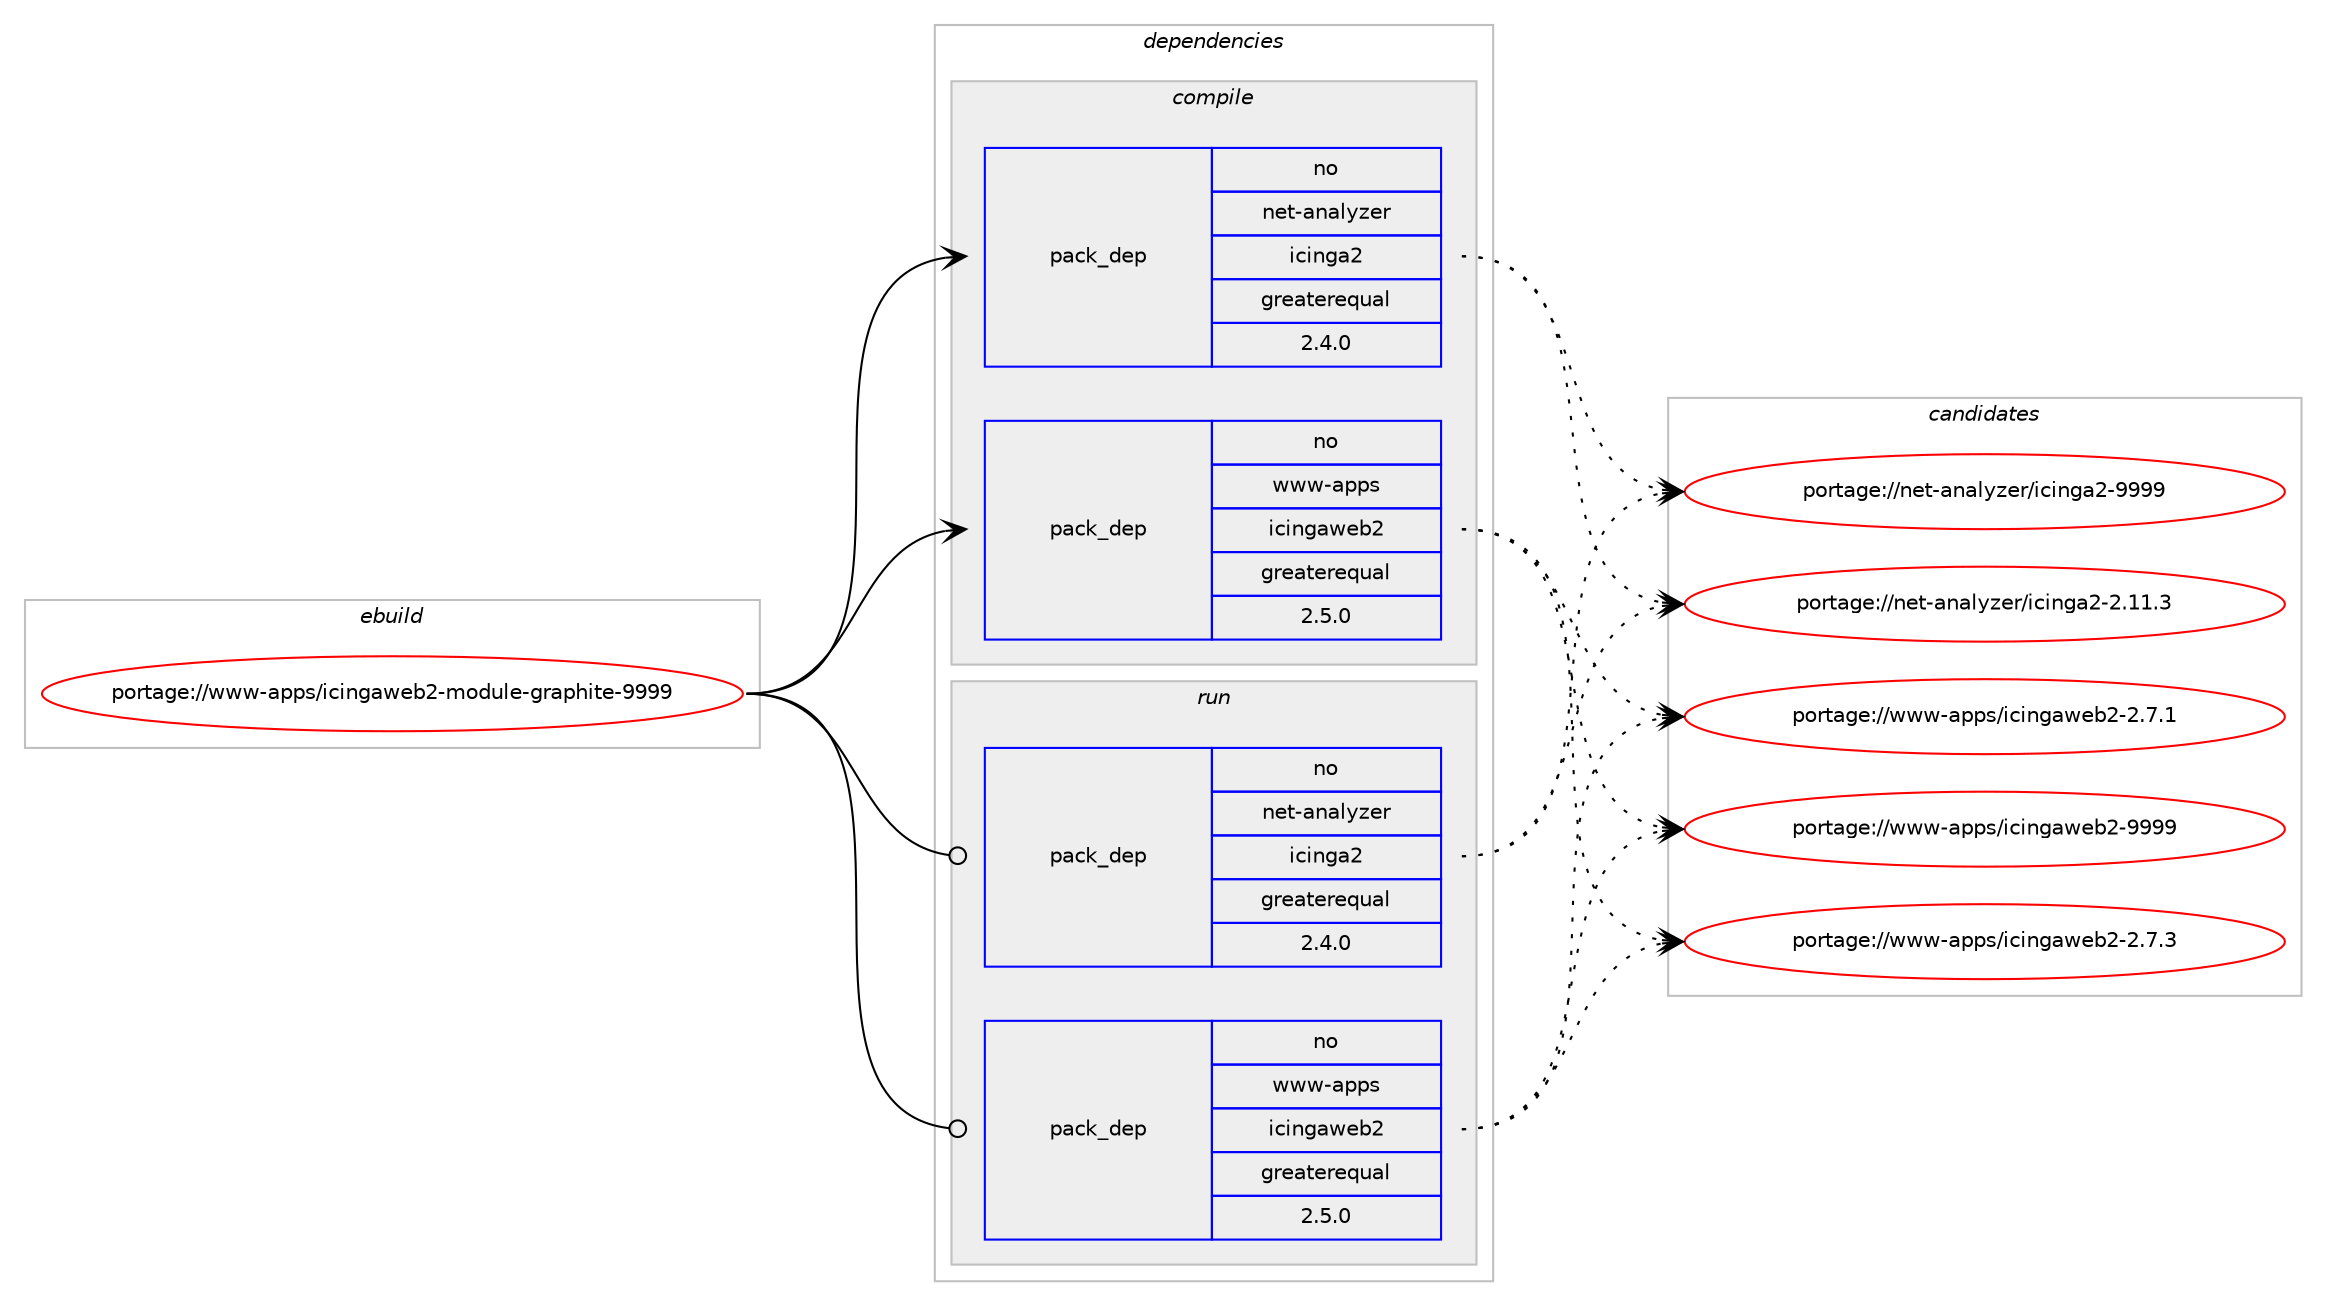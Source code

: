 digraph prolog {

# *************
# Graph options
# *************

newrank=true;
concentrate=true;
compound=true;
graph [rankdir=LR,fontname=Helvetica,fontsize=10,ranksep=1.5];#, ranksep=2.5, nodesep=0.2];
edge  [arrowhead=vee];
node  [fontname=Helvetica,fontsize=10];

# **********
# The ebuild
# **********

subgraph cluster_leftcol {
color=gray;
rank=same;
label=<<i>ebuild</i>>;
id [label="portage://www-apps/icingaweb2-module-graphite-9999", color=red, width=4, href="../www-apps/icingaweb2-module-graphite-9999.svg"];
}

# ****************
# The dependencies
# ****************

subgraph cluster_midcol {
color=gray;
label=<<i>dependencies</i>>;
subgraph cluster_compile {
fillcolor="#eeeeee";
style=filled;
label=<<i>compile</i>>;
subgraph pack2757 {
dependency3208 [label=<<TABLE BORDER="0" CELLBORDER="1" CELLSPACING="0" CELLPADDING="4" WIDTH="220"><TR><TD ROWSPAN="6" CELLPADDING="30">pack_dep</TD></TR><TR><TD WIDTH="110">no</TD></TR><TR><TD>net-analyzer</TD></TR><TR><TD>icinga2</TD></TR><TR><TD>greaterequal</TD></TR><TR><TD>2.4.0</TD></TR></TABLE>>, shape=none, color=blue];
}
id:e -> dependency3208:w [weight=20,style="solid",arrowhead="vee"];
subgraph pack2758 {
dependency3209 [label=<<TABLE BORDER="0" CELLBORDER="1" CELLSPACING="0" CELLPADDING="4" WIDTH="220"><TR><TD ROWSPAN="6" CELLPADDING="30">pack_dep</TD></TR><TR><TD WIDTH="110">no</TD></TR><TR><TD>www-apps</TD></TR><TR><TD>icingaweb2</TD></TR><TR><TD>greaterequal</TD></TR><TR><TD>2.5.0</TD></TR></TABLE>>, shape=none, color=blue];
}
id:e -> dependency3209:w [weight=20,style="solid",arrowhead="vee"];
}
subgraph cluster_compileandrun {
fillcolor="#eeeeee";
style=filled;
label=<<i>compile and run</i>>;
}
subgraph cluster_run {
fillcolor="#eeeeee";
style=filled;
label=<<i>run</i>>;
subgraph pack2759 {
dependency3210 [label=<<TABLE BORDER="0" CELLBORDER="1" CELLSPACING="0" CELLPADDING="4" WIDTH="220"><TR><TD ROWSPAN="6" CELLPADDING="30">pack_dep</TD></TR><TR><TD WIDTH="110">no</TD></TR><TR><TD>net-analyzer</TD></TR><TR><TD>icinga2</TD></TR><TR><TD>greaterequal</TD></TR><TR><TD>2.4.0</TD></TR></TABLE>>, shape=none, color=blue];
}
id:e -> dependency3210:w [weight=20,style="solid",arrowhead="odot"];
subgraph pack2760 {
dependency3211 [label=<<TABLE BORDER="0" CELLBORDER="1" CELLSPACING="0" CELLPADDING="4" WIDTH="220"><TR><TD ROWSPAN="6" CELLPADDING="30">pack_dep</TD></TR><TR><TD WIDTH="110">no</TD></TR><TR><TD>www-apps</TD></TR><TR><TD>icingaweb2</TD></TR><TR><TD>greaterequal</TD></TR><TR><TD>2.5.0</TD></TR></TABLE>>, shape=none, color=blue];
}
id:e -> dependency3211:w [weight=20,style="solid",arrowhead="odot"];
}
}

# **************
# The candidates
# **************

subgraph cluster_choices {
rank=same;
color=gray;
label=<<i>candidates</i>>;

subgraph choice2757 {
color=black;
nodesep=1;
choice110101116459711097108121122101114471059910511010397504557575757 [label="portage://net-analyzer/icinga2-9999", color=red, width=4,href="../net-analyzer/icinga2-9999.svg"];
choice1101011164597110971081211221011144710599105110103975045504649494651 [label="portage://net-analyzer/icinga2-2.11.3", color=red, width=4,href="../net-analyzer/icinga2-2.11.3.svg"];
dependency3208:e -> choice110101116459711097108121122101114471059910511010397504557575757:w [style=dotted,weight="100"];
dependency3208:e -> choice1101011164597110971081211221011144710599105110103975045504649494651:w [style=dotted,weight="100"];
}
subgraph choice2758 {
color=black;
nodesep=1;
choice119119119459711211211547105991051101039711910198504557575757 [label="portage://www-apps/icingaweb2-9999", color=red, width=4,href="../www-apps/icingaweb2-9999.svg"];
choice11911911945971121121154710599105110103971191019850455046554651 [label="portage://www-apps/icingaweb2-2.7.3", color=red, width=4,href="../www-apps/icingaweb2-2.7.3.svg"];
choice11911911945971121121154710599105110103971191019850455046554649 [label="portage://www-apps/icingaweb2-2.7.1", color=red, width=4,href="../www-apps/icingaweb2-2.7.1.svg"];
dependency3209:e -> choice119119119459711211211547105991051101039711910198504557575757:w [style=dotted,weight="100"];
dependency3209:e -> choice11911911945971121121154710599105110103971191019850455046554651:w [style=dotted,weight="100"];
dependency3209:e -> choice11911911945971121121154710599105110103971191019850455046554649:w [style=dotted,weight="100"];
}
subgraph choice2759 {
color=black;
nodesep=1;
choice110101116459711097108121122101114471059910511010397504557575757 [label="portage://net-analyzer/icinga2-9999", color=red, width=4,href="../net-analyzer/icinga2-9999.svg"];
choice1101011164597110971081211221011144710599105110103975045504649494651 [label="portage://net-analyzer/icinga2-2.11.3", color=red, width=4,href="../net-analyzer/icinga2-2.11.3.svg"];
dependency3210:e -> choice110101116459711097108121122101114471059910511010397504557575757:w [style=dotted,weight="100"];
dependency3210:e -> choice1101011164597110971081211221011144710599105110103975045504649494651:w [style=dotted,weight="100"];
}
subgraph choice2760 {
color=black;
nodesep=1;
choice119119119459711211211547105991051101039711910198504557575757 [label="portage://www-apps/icingaweb2-9999", color=red, width=4,href="../www-apps/icingaweb2-9999.svg"];
choice11911911945971121121154710599105110103971191019850455046554651 [label="portage://www-apps/icingaweb2-2.7.3", color=red, width=4,href="../www-apps/icingaweb2-2.7.3.svg"];
choice11911911945971121121154710599105110103971191019850455046554649 [label="portage://www-apps/icingaweb2-2.7.1", color=red, width=4,href="../www-apps/icingaweb2-2.7.1.svg"];
dependency3211:e -> choice119119119459711211211547105991051101039711910198504557575757:w [style=dotted,weight="100"];
dependency3211:e -> choice11911911945971121121154710599105110103971191019850455046554651:w [style=dotted,weight="100"];
dependency3211:e -> choice11911911945971121121154710599105110103971191019850455046554649:w [style=dotted,weight="100"];
}
}

}
